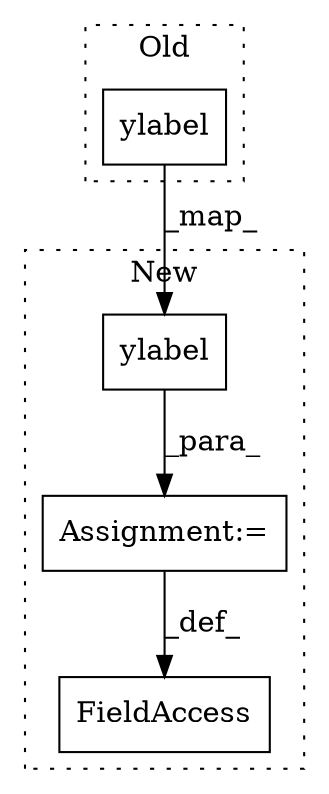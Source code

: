digraph G {
subgraph cluster0 {
1 [label="ylabel" a="32" s="12253,12289" l="7,1" shape="box"];
label = "Old";
style="dotted";
}
subgraph cluster1 {
2 [label="ylabel" a="32" s="12199,12235" l="7,1" shape="box"];
3 [label="FieldAccess" a="22" s="12179" l="1" shape="box"];
4 [label="Assignment:=" a="7" s="12180" l="1" shape="box"];
label = "New";
style="dotted";
}
1 -> 2 [label="_map_"];
2 -> 4 [label="_para_"];
4 -> 3 [label="_def_"];
}